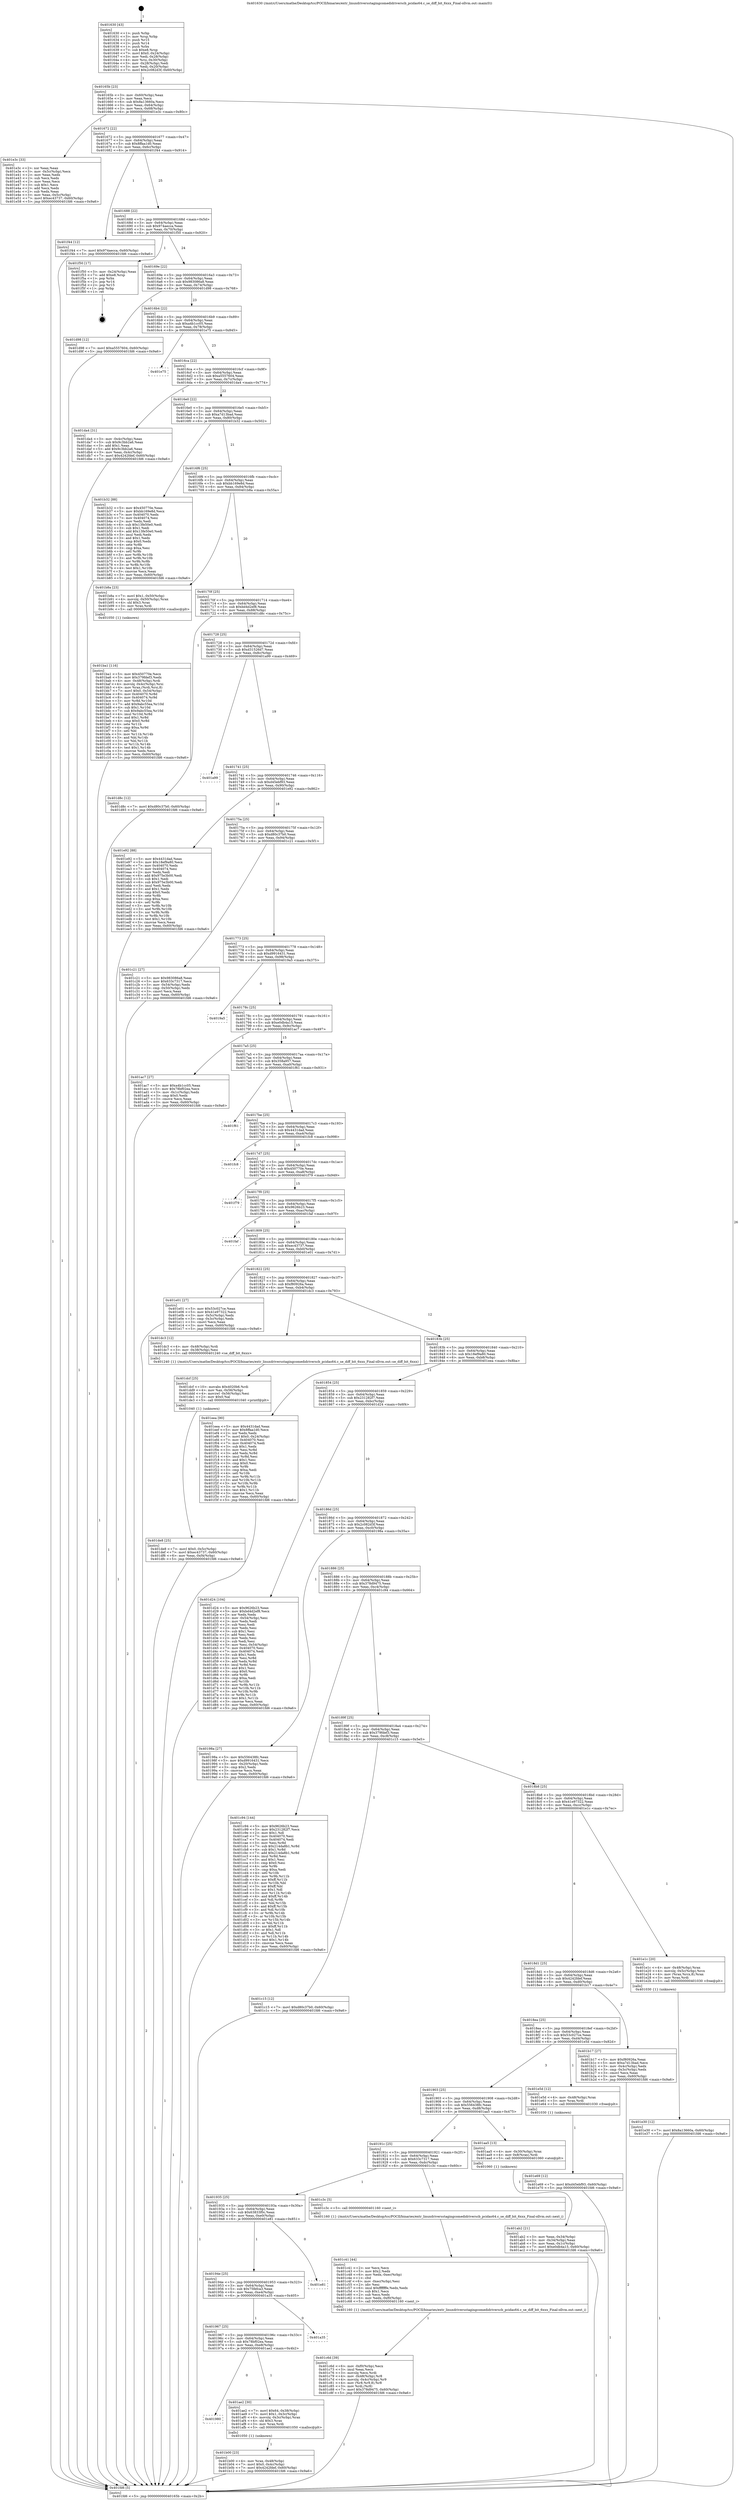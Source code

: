digraph "0x401630" {
  label = "0x401630 (/mnt/c/Users/mathe/Desktop/tcc/POCII/binaries/extr_linuxdriversstagingcomedidriverscb_pcidas64.c_se_diff_bit_6xxx_Final-ollvm.out::main(0))"
  labelloc = "t"
  node[shape=record]

  Entry [label="",width=0.3,height=0.3,shape=circle,fillcolor=black,style=filled]
  "0x40165b" [label="{
     0x40165b [23]\l
     | [instrs]\l
     &nbsp;&nbsp;0x40165b \<+3\>: mov -0x60(%rbp),%eax\l
     &nbsp;&nbsp;0x40165e \<+2\>: mov %eax,%ecx\l
     &nbsp;&nbsp;0x401660 \<+6\>: sub $0x8a13660a,%ecx\l
     &nbsp;&nbsp;0x401666 \<+3\>: mov %eax,-0x64(%rbp)\l
     &nbsp;&nbsp;0x401669 \<+3\>: mov %ecx,-0x68(%rbp)\l
     &nbsp;&nbsp;0x40166c \<+6\>: je 0000000000401e3c \<main+0x80c\>\l
  }"]
  "0x401e3c" [label="{
     0x401e3c [33]\l
     | [instrs]\l
     &nbsp;&nbsp;0x401e3c \<+2\>: xor %eax,%eax\l
     &nbsp;&nbsp;0x401e3e \<+3\>: mov -0x5c(%rbp),%ecx\l
     &nbsp;&nbsp;0x401e41 \<+2\>: mov %eax,%edx\l
     &nbsp;&nbsp;0x401e43 \<+2\>: sub %ecx,%edx\l
     &nbsp;&nbsp;0x401e45 \<+2\>: mov %eax,%ecx\l
     &nbsp;&nbsp;0x401e47 \<+3\>: sub $0x1,%ecx\l
     &nbsp;&nbsp;0x401e4a \<+2\>: add %ecx,%edx\l
     &nbsp;&nbsp;0x401e4c \<+2\>: sub %edx,%eax\l
     &nbsp;&nbsp;0x401e4e \<+3\>: mov %eax,-0x5c(%rbp)\l
     &nbsp;&nbsp;0x401e51 \<+7\>: movl $0xec43737,-0x60(%rbp)\l
     &nbsp;&nbsp;0x401e58 \<+5\>: jmp 0000000000401fd6 \<main+0x9a6\>\l
  }"]
  "0x401672" [label="{
     0x401672 [22]\l
     | [instrs]\l
     &nbsp;&nbsp;0x401672 \<+5\>: jmp 0000000000401677 \<main+0x47\>\l
     &nbsp;&nbsp;0x401677 \<+3\>: mov -0x64(%rbp),%eax\l
     &nbsp;&nbsp;0x40167a \<+5\>: sub $0x8ffaa1d0,%eax\l
     &nbsp;&nbsp;0x40167f \<+3\>: mov %eax,-0x6c(%rbp)\l
     &nbsp;&nbsp;0x401682 \<+6\>: je 0000000000401f44 \<main+0x914\>\l
  }"]
  Exit [label="",width=0.3,height=0.3,shape=circle,fillcolor=black,style=filled,peripheries=2]
  "0x401f44" [label="{
     0x401f44 [12]\l
     | [instrs]\l
     &nbsp;&nbsp;0x401f44 \<+7\>: movl $0x974aecca,-0x60(%rbp)\l
     &nbsp;&nbsp;0x401f4b \<+5\>: jmp 0000000000401fd6 \<main+0x9a6\>\l
  }"]
  "0x401688" [label="{
     0x401688 [22]\l
     | [instrs]\l
     &nbsp;&nbsp;0x401688 \<+5\>: jmp 000000000040168d \<main+0x5d\>\l
     &nbsp;&nbsp;0x40168d \<+3\>: mov -0x64(%rbp),%eax\l
     &nbsp;&nbsp;0x401690 \<+5\>: sub $0x974aecca,%eax\l
     &nbsp;&nbsp;0x401695 \<+3\>: mov %eax,-0x70(%rbp)\l
     &nbsp;&nbsp;0x401698 \<+6\>: je 0000000000401f50 \<main+0x920\>\l
  }"]
  "0x401e69" [label="{
     0x401e69 [12]\l
     | [instrs]\l
     &nbsp;&nbsp;0x401e69 \<+7\>: movl $0xd45ebf93,-0x60(%rbp)\l
     &nbsp;&nbsp;0x401e70 \<+5\>: jmp 0000000000401fd6 \<main+0x9a6\>\l
  }"]
  "0x401f50" [label="{
     0x401f50 [17]\l
     | [instrs]\l
     &nbsp;&nbsp;0x401f50 \<+3\>: mov -0x24(%rbp),%eax\l
     &nbsp;&nbsp;0x401f53 \<+7\>: add $0xe8,%rsp\l
     &nbsp;&nbsp;0x401f5a \<+1\>: pop %rbx\l
     &nbsp;&nbsp;0x401f5b \<+2\>: pop %r14\l
     &nbsp;&nbsp;0x401f5d \<+2\>: pop %r15\l
     &nbsp;&nbsp;0x401f5f \<+1\>: pop %rbp\l
     &nbsp;&nbsp;0x401f60 \<+1\>: ret\l
  }"]
  "0x40169e" [label="{
     0x40169e [22]\l
     | [instrs]\l
     &nbsp;&nbsp;0x40169e \<+5\>: jmp 00000000004016a3 \<main+0x73\>\l
     &nbsp;&nbsp;0x4016a3 \<+3\>: mov -0x64(%rbp),%eax\l
     &nbsp;&nbsp;0x4016a6 \<+5\>: sub $0x983086a8,%eax\l
     &nbsp;&nbsp;0x4016ab \<+3\>: mov %eax,-0x74(%rbp)\l
     &nbsp;&nbsp;0x4016ae \<+6\>: je 0000000000401d98 \<main+0x768\>\l
  }"]
  "0x401e30" [label="{
     0x401e30 [12]\l
     | [instrs]\l
     &nbsp;&nbsp;0x401e30 \<+7\>: movl $0x8a13660a,-0x60(%rbp)\l
     &nbsp;&nbsp;0x401e37 \<+5\>: jmp 0000000000401fd6 \<main+0x9a6\>\l
  }"]
  "0x401d98" [label="{
     0x401d98 [12]\l
     | [instrs]\l
     &nbsp;&nbsp;0x401d98 \<+7\>: movl $0xa5557604,-0x60(%rbp)\l
     &nbsp;&nbsp;0x401d9f \<+5\>: jmp 0000000000401fd6 \<main+0x9a6\>\l
  }"]
  "0x4016b4" [label="{
     0x4016b4 [22]\l
     | [instrs]\l
     &nbsp;&nbsp;0x4016b4 \<+5\>: jmp 00000000004016b9 \<main+0x89\>\l
     &nbsp;&nbsp;0x4016b9 \<+3\>: mov -0x64(%rbp),%eax\l
     &nbsp;&nbsp;0x4016bc \<+5\>: sub $0xa4b1cc05,%eax\l
     &nbsp;&nbsp;0x4016c1 \<+3\>: mov %eax,-0x78(%rbp)\l
     &nbsp;&nbsp;0x4016c4 \<+6\>: je 0000000000401e75 \<main+0x845\>\l
  }"]
  "0x401de8" [label="{
     0x401de8 [25]\l
     | [instrs]\l
     &nbsp;&nbsp;0x401de8 \<+7\>: movl $0x0,-0x5c(%rbp)\l
     &nbsp;&nbsp;0x401def \<+7\>: movl $0xec43737,-0x60(%rbp)\l
     &nbsp;&nbsp;0x401df6 \<+6\>: mov %eax,-0xf4(%rbp)\l
     &nbsp;&nbsp;0x401dfc \<+5\>: jmp 0000000000401fd6 \<main+0x9a6\>\l
  }"]
  "0x401e75" [label="{
     0x401e75\l
  }", style=dashed]
  "0x4016ca" [label="{
     0x4016ca [22]\l
     | [instrs]\l
     &nbsp;&nbsp;0x4016ca \<+5\>: jmp 00000000004016cf \<main+0x9f\>\l
     &nbsp;&nbsp;0x4016cf \<+3\>: mov -0x64(%rbp),%eax\l
     &nbsp;&nbsp;0x4016d2 \<+5\>: sub $0xa5557604,%eax\l
     &nbsp;&nbsp;0x4016d7 \<+3\>: mov %eax,-0x7c(%rbp)\l
     &nbsp;&nbsp;0x4016da \<+6\>: je 0000000000401da4 \<main+0x774\>\l
  }"]
  "0x401dcf" [label="{
     0x401dcf [25]\l
     | [instrs]\l
     &nbsp;&nbsp;0x401dcf \<+10\>: movabs $0x4020b6,%rdi\l
     &nbsp;&nbsp;0x401dd9 \<+4\>: mov %ax,-0x56(%rbp)\l
     &nbsp;&nbsp;0x401ddd \<+4\>: movzwl -0x56(%rbp),%esi\l
     &nbsp;&nbsp;0x401de1 \<+2\>: mov $0x0,%al\l
     &nbsp;&nbsp;0x401de3 \<+5\>: call 0000000000401040 \<printf@plt\>\l
     | [calls]\l
     &nbsp;&nbsp;0x401040 \{1\} (unknown)\l
  }"]
  "0x401da4" [label="{
     0x401da4 [31]\l
     | [instrs]\l
     &nbsp;&nbsp;0x401da4 \<+3\>: mov -0x4c(%rbp),%eax\l
     &nbsp;&nbsp;0x401da7 \<+5\>: sub $0x9c3bb2a6,%eax\l
     &nbsp;&nbsp;0x401dac \<+3\>: add $0x1,%eax\l
     &nbsp;&nbsp;0x401daf \<+5\>: add $0x9c3bb2a6,%eax\l
     &nbsp;&nbsp;0x401db4 \<+3\>: mov %eax,-0x4c(%rbp)\l
     &nbsp;&nbsp;0x401db7 \<+7\>: movl $0x4242fdef,-0x60(%rbp)\l
     &nbsp;&nbsp;0x401dbe \<+5\>: jmp 0000000000401fd6 \<main+0x9a6\>\l
  }"]
  "0x4016e0" [label="{
     0x4016e0 [22]\l
     | [instrs]\l
     &nbsp;&nbsp;0x4016e0 \<+5\>: jmp 00000000004016e5 \<main+0xb5\>\l
     &nbsp;&nbsp;0x4016e5 \<+3\>: mov -0x64(%rbp),%eax\l
     &nbsp;&nbsp;0x4016e8 \<+5\>: sub $0xa7d13bad,%eax\l
     &nbsp;&nbsp;0x4016ed \<+3\>: mov %eax,-0x80(%rbp)\l
     &nbsp;&nbsp;0x4016f0 \<+6\>: je 0000000000401b32 \<main+0x502\>\l
  }"]
  "0x401c6d" [label="{
     0x401c6d [39]\l
     | [instrs]\l
     &nbsp;&nbsp;0x401c6d \<+6\>: mov -0xf0(%rbp),%ecx\l
     &nbsp;&nbsp;0x401c73 \<+3\>: imul %eax,%ecx\l
     &nbsp;&nbsp;0x401c76 \<+3\>: movslq %ecx,%rdi\l
     &nbsp;&nbsp;0x401c79 \<+4\>: mov -0x48(%rbp),%r8\l
     &nbsp;&nbsp;0x401c7d \<+4\>: movslq -0x4c(%rbp),%r9\l
     &nbsp;&nbsp;0x401c81 \<+4\>: mov (%r8,%r9,8),%r8\l
     &nbsp;&nbsp;0x401c85 \<+3\>: mov %rdi,(%r8)\l
     &nbsp;&nbsp;0x401c88 \<+7\>: movl $0x378d9475,-0x60(%rbp)\l
     &nbsp;&nbsp;0x401c8f \<+5\>: jmp 0000000000401fd6 \<main+0x9a6\>\l
  }"]
  "0x401b32" [label="{
     0x401b32 [88]\l
     | [instrs]\l
     &nbsp;&nbsp;0x401b32 \<+5\>: mov $0x450770e,%eax\l
     &nbsp;&nbsp;0x401b37 \<+5\>: mov $0xbb169e8d,%ecx\l
     &nbsp;&nbsp;0x401b3c \<+7\>: mov 0x404070,%edx\l
     &nbsp;&nbsp;0x401b43 \<+7\>: mov 0x404074,%esi\l
     &nbsp;&nbsp;0x401b4a \<+2\>: mov %edx,%edi\l
     &nbsp;&nbsp;0x401b4c \<+6\>: sub $0x13fe50e0,%edi\l
     &nbsp;&nbsp;0x401b52 \<+3\>: sub $0x1,%edi\l
     &nbsp;&nbsp;0x401b55 \<+6\>: add $0x13fe50e0,%edi\l
     &nbsp;&nbsp;0x401b5b \<+3\>: imul %edi,%edx\l
     &nbsp;&nbsp;0x401b5e \<+3\>: and $0x1,%edx\l
     &nbsp;&nbsp;0x401b61 \<+3\>: cmp $0x0,%edx\l
     &nbsp;&nbsp;0x401b64 \<+4\>: sete %r8b\l
     &nbsp;&nbsp;0x401b68 \<+3\>: cmp $0xa,%esi\l
     &nbsp;&nbsp;0x401b6b \<+4\>: setl %r9b\l
     &nbsp;&nbsp;0x401b6f \<+3\>: mov %r8b,%r10b\l
     &nbsp;&nbsp;0x401b72 \<+3\>: and %r9b,%r10b\l
     &nbsp;&nbsp;0x401b75 \<+3\>: xor %r9b,%r8b\l
     &nbsp;&nbsp;0x401b78 \<+3\>: or %r8b,%r10b\l
     &nbsp;&nbsp;0x401b7b \<+4\>: test $0x1,%r10b\l
     &nbsp;&nbsp;0x401b7f \<+3\>: cmovne %ecx,%eax\l
     &nbsp;&nbsp;0x401b82 \<+3\>: mov %eax,-0x60(%rbp)\l
     &nbsp;&nbsp;0x401b85 \<+5\>: jmp 0000000000401fd6 \<main+0x9a6\>\l
  }"]
  "0x4016f6" [label="{
     0x4016f6 [25]\l
     | [instrs]\l
     &nbsp;&nbsp;0x4016f6 \<+5\>: jmp 00000000004016fb \<main+0xcb\>\l
     &nbsp;&nbsp;0x4016fb \<+3\>: mov -0x64(%rbp),%eax\l
     &nbsp;&nbsp;0x4016fe \<+5\>: sub $0xbb169e8d,%eax\l
     &nbsp;&nbsp;0x401703 \<+6\>: mov %eax,-0x84(%rbp)\l
     &nbsp;&nbsp;0x401709 \<+6\>: je 0000000000401b8a \<main+0x55a\>\l
  }"]
  "0x401c41" [label="{
     0x401c41 [44]\l
     | [instrs]\l
     &nbsp;&nbsp;0x401c41 \<+2\>: xor %ecx,%ecx\l
     &nbsp;&nbsp;0x401c43 \<+5\>: mov $0x2,%edx\l
     &nbsp;&nbsp;0x401c48 \<+6\>: mov %edx,-0xec(%rbp)\l
     &nbsp;&nbsp;0x401c4e \<+1\>: cltd\l
     &nbsp;&nbsp;0x401c4f \<+6\>: mov -0xec(%rbp),%esi\l
     &nbsp;&nbsp;0x401c55 \<+2\>: idiv %esi\l
     &nbsp;&nbsp;0x401c57 \<+6\>: imul $0xfffffffe,%edx,%edx\l
     &nbsp;&nbsp;0x401c5d \<+3\>: sub $0x1,%ecx\l
     &nbsp;&nbsp;0x401c60 \<+2\>: sub %ecx,%edx\l
     &nbsp;&nbsp;0x401c62 \<+6\>: mov %edx,-0xf0(%rbp)\l
     &nbsp;&nbsp;0x401c68 \<+5\>: call 0000000000401160 \<next_i\>\l
     | [calls]\l
     &nbsp;&nbsp;0x401160 \{1\} (/mnt/c/Users/mathe/Desktop/tcc/POCII/binaries/extr_linuxdriversstagingcomedidriverscb_pcidas64.c_se_diff_bit_6xxx_Final-ollvm.out::next_i)\l
  }"]
  "0x401b8a" [label="{
     0x401b8a [23]\l
     | [instrs]\l
     &nbsp;&nbsp;0x401b8a \<+7\>: movl $0x1,-0x50(%rbp)\l
     &nbsp;&nbsp;0x401b91 \<+4\>: movslq -0x50(%rbp),%rax\l
     &nbsp;&nbsp;0x401b95 \<+4\>: shl $0x3,%rax\l
     &nbsp;&nbsp;0x401b99 \<+3\>: mov %rax,%rdi\l
     &nbsp;&nbsp;0x401b9c \<+5\>: call 0000000000401050 \<malloc@plt\>\l
     | [calls]\l
     &nbsp;&nbsp;0x401050 \{1\} (unknown)\l
  }"]
  "0x40170f" [label="{
     0x40170f [25]\l
     | [instrs]\l
     &nbsp;&nbsp;0x40170f \<+5\>: jmp 0000000000401714 \<main+0xe4\>\l
     &nbsp;&nbsp;0x401714 \<+3\>: mov -0x64(%rbp),%eax\l
     &nbsp;&nbsp;0x401717 \<+5\>: sub $0xbd4d2ef8,%eax\l
     &nbsp;&nbsp;0x40171c \<+6\>: mov %eax,-0x88(%rbp)\l
     &nbsp;&nbsp;0x401722 \<+6\>: je 0000000000401d8c \<main+0x75c\>\l
  }"]
  "0x401ba1" [label="{
     0x401ba1 [116]\l
     | [instrs]\l
     &nbsp;&nbsp;0x401ba1 \<+5\>: mov $0x450770e,%ecx\l
     &nbsp;&nbsp;0x401ba6 \<+5\>: mov $0x379fdef3,%edx\l
     &nbsp;&nbsp;0x401bab \<+4\>: mov -0x48(%rbp),%rdi\l
     &nbsp;&nbsp;0x401baf \<+4\>: movslq -0x4c(%rbp),%rsi\l
     &nbsp;&nbsp;0x401bb3 \<+4\>: mov %rax,(%rdi,%rsi,8)\l
     &nbsp;&nbsp;0x401bb7 \<+7\>: movl $0x0,-0x54(%rbp)\l
     &nbsp;&nbsp;0x401bbe \<+8\>: mov 0x404070,%r8d\l
     &nbsp;&nbsp;0x401bc6 \<+8\>: mov 0x404074,%r9d\l
     &nbsp;&nbsp;0x401bce \<+3\>: mov %r8d,%r10d\l
     &nbsp;&nbsp;0x401bd1 \<+7\>: add $0x9abc55ea,%r10d\l
     &nbsp;&nbsp;0x401bd8 \<+4\>: sub $0x1,%r10d\l
     &nbsp;&nbsp;0x401bdc \<+7\>: sub $0x9abc55ea,%r10d\l
     &nbsp;&nbsp;0x401be3 \<+4\>: imul %r10d,%r8d\l
     &nbsp;&nbsp;0x401be7 \<+4\>: and $0x1,%r8d\l
     &nbsp;&nbsp;0x401beb \<+4\>: cmp $0x0,%r8d\l
     &nbsp;&nbsp;0x401bef \<+4\>: sete %r11b\l
     &nbsp;&nbsp;0x401bf3 \<+4\>: cmp $0xa,%r9d\l
     &nbsp;&nbsp;0x401bf7 \<+3\>: setl %bl\l
     &nbsp;&nbsp;0x401bfa \<+3\>: mov %r11b,%r14b\l
     &nbsp;&nbsp;0x401bfd \<+3\>: and %bl,%r14b\l
     &nbsp;&nbsp;0x401c00 \<+3\>: xor %bl,%r11b\l
     &nbsp;&nbsp;0x401c03 \<+3\>: or %r11b,%r14b\l
     &nbsp;&nbsp;0x401c06 \<+4\>: test $0x1,%r14b\l
     &nbsp;&nbsp;0x401c0a \<+3\>: cmovne %edx,%ecx\l
     &nbsp;&nbsp;0x401c0d \<+3\>: mov %ecx,-0x60(%rbp)\l
     &nbsp;&nbsp;0x401c10 \<+5\>: jmp 0000000000401fd6 \<main+0x9a6\>\l
  }"]
  "0x401d8c" [label="{
     0x401d8c [12]\l
     | [instrs]\l
     &nbsp;&nbsp;0x401d8c \<+7\>: movl $0xd80c37b0,-0x60(%rbp)\l
     &nbsp;&nbsp;0x401d93 \<+5\>: jmp 0000000000401fd6 \<main+0x9a6\>\l
  }"]
  "0x401728" [label="{
     0x401728 [25]\l
     | [instrs]\l
     &nbsp;&nbsp;0x401728 \<+5\>: jmp 000000000040172d \<main+0xfd\>\l
     &nbsp;&nbsp;0x40172d \<+3\>: mov -0x64(%rbp),%eax\l
     &nbsp;&nbsp;0x401730 \<+5\>: sub $0xd31526d7,%eax\l
     &nbsp;&nbsp;0x401735 \<+6\>: mov %eax,-0x8c(%rbp)\l
     &nbsp;&nbsp;0x40173b \<+6\>: je 0000000000401a99 \<main+0x469\>\l
  }"]
  "0x401b00" [label="{
     0x401b00 [23]\l
     | [instrs]\l
     &nbsp;&nbsp;0x401b00 \<+4\>: mov %rax,-0x48(%rbp)\l
     &nbsp;&nbsp;0x401b04 \<+7\>: movl $0x0,-0x4c(%rbp)\l
     &nbsp;&nbsp;0x401b0b \<+7\>: movl $0x4242fdef,-0x60(%rbp)\l
     &nbsp;&nbsp;0x401b12 \<+5\>: jmp 0000000000401fd6 \<main+0x9a6\>\l
  }"]
  "0x401a99" [label="{
     0x401a99\l
  }", style=dashed]
  "0x401741" [label="{
     0x401741 [25]\l
     | [instrs]\l
     &nbsp;&nbsp;0x401741 \<+5\>: jmp 0000000000401746 \<main+0x116\>\l
     &nbsp;&nbsp;0x401746 \<+3\>: mov -0x64(%rbp),%eax\l
     &nbsp;&nbsp;0x401749 \<+5\>: sub $0xd45ebf93,%eax\l
     &nbsp;&nbsp;0x40174e \<+6\>: mov %eax,-0x90(%rbp)\l
     &nbsp;&nbsp;0x401754 \<+6\>: je 0000000000401e92 \<main+0x862\>\l
  }"]
  "0x401980" [label="{
     0x401980\l
  }", style=dashed]
  "0x401e92" [label="{
     0x401e92 [88]\l
     | [instrs]\l
     &nbsp;&nbsp;0x401e92 \<+5\>: mov $0x4431dad,%eax\l
     &nbsp;&nbsp;0x401e97 \<+5\>: mov $0x18ef9a80,%ecx\l
     &nbsp;&nbsp;0x401e9c \<+7\>: mov 0x404070,%edx\l
     &nbsp;&nbsp;0x401ea3 \<+7\>: mov 0x404074,%esi\l
     &nbsp;&nbsp;0x401eaa \<+2\>: mov %edx,%edi\l
     &nbsp;&nbsp;0x401eac \<+6\>: add $0x975e3b00,%edi\l
     &nbsp;&nbsp;0x401eb2 \<+3\>: sub $0x1,%edi\l
     &nbsp;&nbsp;0x401eb5 \<+6\>: sub $0x975e3b00,%edi\l
     &nbsp;&nbsp;0x401ebb \<+3\>: imul %edi,%edx\l
     &nbsp;&nbsp;0x401ebe \<+3\>: and $0x1,%edx\l
     &nbsp;&nbsp;0x401ec1 \<+3\>: cmp $0x0,%edx\l
     &nbsp;&nbsp;0x401ec4 \<+4\>: sete %r8b\l
     &nbsp;&nbsp;0x401ec8 \<+3\>: cmp $0xa,%esi\l
     &nbsp;&nbsp;0x401ecb \<+4\>: setl %r9b\l
     &nbsp;&nbsp;0x401ecf \<+3\>: mov %r8b,%r10b\l
     &nbsp;&nbsp;0x401ed2 \<+3\>: and %r9b,%r10b\l
     &nbsp;&nbsp;0x401ed5 \<+3\>: xor %r9b,%r8b\l
     &nbsp;&nbsp;0x401ed8 \<+3\>: or %r8b,%r10b\l
     &nbsp;&nbsp;0x401edb \<+4\>: test $0x1,%r10b\l
     &nbsp;&nbsp;0x401edf \<+3\>: cmovne %ecx,%eax\l
     &nbsp;&nbsp;0x401ee2 \<+3\>: mov %eax,-0x60(%rbp)\l
     &nbsp;&nbsp;0x401ee5 \<+5\>: jmp 0000000000401fd6 \<main+0x9a6\>\l
  }"]
  "0x40175a" [label="{
     0x40175a [25]\l
     | [instrs]\l
     &nbsp;&nbsp;0x40175a \<+5\>: jmp 000000000040175f \<main+0x12f\>\l
     &nbsp;&nbsp;0x40175f \<+3\>: mov -0x64(%rbp),%eax\l
     &nbsp;&nbsp;0x401762 \<+5\>: sub $0xd80c37b0,%eax\l
     &nbsp;&nbsp;0x401767 \<+6\>: mov %eax,-0x94(%rbp)\l
     &nbsp;&nbsp;0x40176d \<+6\>: je 0000000000401c21 \<main+0x5f1\>\l
  }"]
  "0x401ae2" [label="{
     0x401ae2 [30]\l
     | [instrs]\l
     &nbsp;&nbsp;0x401ae2 \<+7\>: movl $0x64,-0x38(%rbp)\l
     &nbsp;&nbsp;0x401ae9 \<+7\>: movl $0x1,-0x3c(%rbp)\l
     &nbsp;&nbsp;0x401af0 \<+4\>: movslq -0x3c(%rbp),%rax\l
     &nbsp;&nbsp;0x401af4 \<+4\>: shl $0x3,%rax\l
     &nbsp;&nbsp;0x401af8 \<+3\>: mov %rax,%rdi\l
     &nbsp;&nbsp;0x401afb \<+5\>: call 0000000000401050 \<malloc@plt\>\l
     | [calls]\l
     &nbsp;&nbsp;0x401050 \{1\} (unknown)\l
  }"]
  "0x401c21" [label="{
     0x401c21 [27]\l
     | [instrs]\l
     &nbsp;&nbsp;0x401c21 \<+5\>: mov $0x983086a8,%eax\l
     &nbsp;&nbsp;0x401c26 \<+5\>: mov $0x633c7317,%ecx\l
     &nbsp;&nbsp;0x401c2b \<+3\>: mov -0x54(%rbp),%edx\l
     &nbsp;&nbsp;0x401c2e \<+3\>: cmp -0x50(%rbp),%edx\l
     &nbsp;&nbsp;0x401c31 \<+3\>: cmovl %ecx,%eax\l
     &nbsp;&nbsp;0x401c34 \<+3\>: mov %eax,-0x60(%rbp)\l
     &nbsp;&nbsp;0x401c37 \<+5\>: jmp 0000000000401fd6 \<main+0x9a6\>\l
  }"]
  "0x401773" [label="{
     0x401773 [25]\l
     | [instrs]\l
     &nbsp;&nbsp;0x401773 \<+5\>: jmp 0000000000401778 \<main+0x148\>\l
     &nbsp;&nbsp;0x401778 \<+3\>: mov -0x64(%rbp),%eax\l
     &nbsp;&nbsp;0x40177b \<+5\>: sub $0xd9916431,%eax\l
     &nbsp;&nbsp;0x401780 \<+6\>: mov %eax,-0x98(%rbp)\l
     &nbsp;&nbsp;0x401786 \<+6\>: je 00000000004019a5 \<main+0x375\>\l
  }"]
  "0x401967" [label="{
     0x401967 [25]\l
     | [instrs]\l
     &nbsp;&nbsp;0x401967 \<+5\>: jmp 000000000040196c \<main+0x33c\>\l
     &nbsp;&nbsp;0x40196c \<+3\>: mov -0x64(%rbp),%eax\l
     &nbsp;&nbsp;0x40196f \<+5\>: sub $0x78bf02ea,%eax\l
     &nbsp;&nbsp;0x401974 \<+6\>: mov %eax,-0xe8(%rbp)\l
     &nbsp;&nbsp;0x40197a \<+6\>: je 0000000000401ae2 \<main+0x4b2\>\l
  }"]
  "0x4019a5" [label="{
     0x4019a5\l
  }", style=dashed]
  "0x40178c" [label="{
     0x40178c [25]\l
     | [instrs]\l
     &nbsp;&nbsp;0x40178c \<+5\>: jmp 0000000000401791 \<main+0x161\>\l
     &nbsp;&nbsp;0x401791 \<+3\>: mov -0x64(%rbp),%eax\l
     &nbsp;&nbsp;0x401794 \<+5\>: sub $0xe0db4a15,%eax\l
     &nbsp;&nbsp;0x401799 \<+6\>: mov %eax,-0x9c(%rbp)\l
     &nbsp;&nbsp;0x40179f \<+6\>: je 0000000000401ac7 \<main+0x497\>\l
  }"]
  "0x401a35" [label="{
     0x401a35\l
  }", style=dashed]
  "0x401ac7" [label="{
     0x401ac7 [27]\l
     | [instrs]\l
     &nbsp;&nbsp;0x401ac7 \<+5\>: mov $0xa4b1cc05,%eax\l
     &nbsp;&nbsp;0x401acc \<+5\>: mov $0x78bf02ea,%ecx\l
     &nbsp;&nbsp;0x401ad1 \<+3\>: mov -0x1c(%rbp),%edx\l
     &nbsp;&nbsp;0x401ad4 \<+3\>: cmp $0x0,%edx\l
     &nbsp;&nbsp;0x401ad7 \<+3\>: cmove %ecx,%eax\l
     &nbsp;&nbsp;0x401ada \<+3\>: mov %eax,-0x60(%rbp)\l
     &nbsp;&nbsp;0x401add \<+5\>: jmp 0000000000401fd6 \<main+0x9a6\>\l
  }"]
  "0x4017a5" [label="{
     0x4017a5 [25]\l
     | [instrs]\l
     &nbsp;&nbsp;0x4017a5 \<+5\>: jmp 00000000004017aa \<main+0x17a\>\l
     &nbsp;&nbsp;0x4017aa \<+3\>: mov -0x64(%rbp),%eax\l
     &nbsp;&nbsp;0x4017ad \<+5\>: sub $0x358a957,%eax\l
     &nbsp;&nbsp;0x4017b2 \<+6\>: mov %eax,-0xa0(%rbp)\l
     &nbsp;&nbsp;0x4017b8 \<+6\>: je 0000000000401f61 \<main+0x931\>\l
  }"]
  "0x40194e" [label="{
     0x40194e [25]\l
     | [instrs]\l
     &nbsp;&nbsp;0x40194e \<+5\>: jmp 0000000000401953 \<main+0x323\>\l
     &nbsp;&nbsp;0x401953 \<+3\>: mov -0x64(%rbp),%eax\l
     &nbsp;&nbsp;0x401956 \<+5\>: sub $0x75fefca3,%eax\l
     &nbsp;&nbsp;0x40195b \<+6\>: mov %eax,-0xe4(%rbp)\l
     &nbsp;&nbsp;0x401961 \<+6\>: je 0000000000401a35 \<main+0x405\>\l
  }"]
  "0x401f61" [label="{
     0x401f61\l
  }", style=dashed]
  "0x4017be" [label="{
     0x4017be [25]\l
     | [instrs]\l
     &nbsp;&nbsp;0x4017be \<+5\>: jmp 00000000004017c3 \<main+0x193\>\l
     &nbsp;&nbsp;0x4017c3 \<+3\>: mov -0x64(%rbp),%eax\l
     &nbsp;&nbsp;0x4017c6 \<+5\>: sub $0x4431dad,%eax\l
     &nbsp;&nbsp;0x4017cb \<+6\>: mov %eax,-0xa4(%rbp)\l
     &nbsp;&nbsp;0x4017d1 \<+6\>: je 0000000000401fc8 \<main+0x998\>\l
  }"]
  "0x401e81" [label="{
     0x401e81\l
  }", style=dashed]
  "0x401fc8" [label="{
     0x401fc8\l
  }", style=dashed]
  "0x4017d7" [label="{
     0x4017d7 [25]\l
     | [instrs]\l
     &nbsp;&nbsp;0x4017d7 \<+5\>: jmp 00000000004017dc \<main+0x1ac\>\l
     &nbsp;&nbsp;0x4017dc \<+3\>: mov -0x64(%rbp),%eax\l
     &nbsp;&nbsp;0x4017df \<+5\>: sub $0x450770e,%eax\l
     &nbsp;&nbsp;0x4017e4 \<+6\>: mov %eax,-0xa8(%rbp)\l
     &nbsp;&nbsp;0x4017ea \<+6\>: je 0000000000401f79 \<main+0x949\>\l
  }"]
  "0x401935" [label="{
     0x401935 [25]\l
     | [instrs]\l
     &nbsp;&nbsp;0x401935 \<+5\>: jmp 000000000040193a \<main+0x30a\>\l
     &nbsp;&nbsp;0x40193a \<+3\>: mov -0x64(%rbp),%eax\l
     &nbsp;&nbsp;0x40193d \<+5\>: sub $0x63833f0c,%eax\l
     &nbsp;&nbsp;0x401942 \<+6\>: mov %eax,-0xe0(%rbp)\l
     &nbsp;&nbsp;0x401948 \<+6\>: je 0000000000401e81 \<main+0x851\>\l
  }"]
  "0x401f79" [label="{
     0x401f79\l
  }", style=dashed]
  "0x4017f0" [label="{
     0x4017f0 [25]\l
     | [instrs]\l
     &nbsp;&nbsp;0x4017f0 \<+5\>: jmp 00000000004017f5 \<main+0x1c5\>\l
     &nbsp;&nbsp;0x4017f5 \<+3\>: mov -0x64(%rbp),%eax\l
     &nbsp;&nbsp;0x4017f8 \<+5\>: sub $0x9626b23,%eax\l
     &nbsp;&nbsp;0x4017fd \<+6\>: mov %eax,-0xac(%rbp)\l
     &nbsp;&nbsp;0x401803 \<+6\>: je 0000000000401faf \<main+0x97f\>\l
  }"]
  "0x401c3c" [label="{
     0x401c3c [5]\l
     | [instrs]\l
     &nbsp;&nbsp;0x401c3c \<+5\>: call 0000000000401160 \<next_i\>\l
     | [calls]\l
     &nbsp;&nbsp;0x401160 \{1\} (/mnt/c/Users/mathe/Desktop/tcc/POCII/binaries/extr_linuxdriversstagingcomedidriverscb_pcidas64.c_se_diff_bit_6xxx_Final-ollvm.out::next_i)\l
  }"]
  "0x401faf" [label="{
     0x401faf\l
  }", style=dashed]
  "0x401809" [label="{
     0x401809 [25]\l
     | [instrs]\l
     &nbsp;&nbsp;0x401809 \<+5\>: jmp 000000000040180e \<main+0x1de\>\l
     &nbsp;&nbsp;0x40180e \<+3\>: mov -0x64(%rbp),%eax\l
     &nbsp;&nbsp;0x401811 \<+5\>: sub $0xec43737,%eax\l
     &nbsp;&nbsp;0x401816 \<+6\>: mov %eax,-0xb0(%rbp)\l
     &nbsp;&nbsp;0x40181c \<+6\>: je 0000000000401e01 \<main+0x7d1\>\l
  }"]
  "0x401ab2" [label="{
     0x401ab2 [21]\l
     | [instrs]\l
     &nbsp;&nbsp;0x401ab2 \<+3\>: mov %eax,-0x34(%rbp)\l
     &nbsp;&nbsp;0x401ab5 \<+3\>: mov -0x34(%rbp),%eax\l
     &nbsp;&nbsp;0x401ab8 \<+3\>: mov %eax,-0x1c(%rbp)\l
     &nbsp;&nbsp;0x401abb \<+7\>: movl $0xe0db4a15,-0x60(%rbp)\l
     &nbsp;&nbsp;0x401ac2 \<+5\>: jmp 0000000000401fd6 \<main+0x9a6\>\l
  }"]
  "0x401e01" [label="{
     0x401e01 [27]\l
     | [instrs]\l
     &nbsp;&nbsp;0x401e01 \<+5\>: mov $0x53c027ce,%eax\l
     &nbsp;&nbsp;0x401e06 \<+5\>: mov $0x41e97322,%ecx\l
     &nbsp;&nbsp;0x401e0b \<+3\>: mov -0x5c(%rbp),%edx\l
     &nbsp;&nbsp;0x401e0e \<+3\>: cmp -0x3c(%rbp),%edx\l
     &nbsp;&nbsp;0x401e11 \<+3\>: cmovl %ecx,%eax\l
     &nbsp;&nbsp;0x401e14 \<+3\>: mov %eax,-0x60(%rbp)\l
     &nbsp;&nbsp;0x401e17 \<+5\>: jmp 0000000000401fd6 \<main+0x9a6\>\l
  }"]
  "0x401822" [label="{
     0x401822 [25]\l
     | [instrs]\l
     &nbsp;&nbsp;0x401822 \<+5\>: jmp 0000000000401827 \<main+0x1f7\>\l
     &nbsp;&nbsp;0x401827 \<+3\>: mov -0x64(%rbp),%eax\l
     &nbsp;&nbsp;0x40182a \<+5\>: sub $0xf80926a,%eax\l
     &nbsp;&nbsp;0x40182f \<+6\>: mov %eax,-0xb4(%rbp)\l
     &nbsp;&nbsp;0x401835 \<+6\>: je 0000000000401dc3 \<main+0x793\>\l
  }"]
  "0x40191c" [label="{
     0x40191c [25]\l
     | [instrs]\l
     &nbsp;&nbsp;0x40191c \<+5\>: jmp 0000000000401921 \<main+0x2f1\>\l
     &nbsp;&nbsp;0x401921 \<+3\>: mov -0x64(%rbp),%eax\l
     &nbsp;&nbsp;0x401924 \<+5\>: sub $0x633c7317,%eax\l
     &nbsp;&nbsp;0x401929 \<+6\>: mov %eax,-0xdc(%rbp)\l
     &nbsp;&nbsp;0x40192f \<+6\>: je 0000000000401c3c \<main+0x60c\>\l
  }"]
  "0x401dc3" [label="{
     0x401dc3 [12]\l
     | [instrs]\l
     &nbsp;&nbsp;0x401dc3 \<+4\>: mov -0x48(%rbp),%rdi\l
     &nbsp;&nbsp;0x401dc7 \<+3\>: mov -0x38(%rbp),%esi\l
     &nbsp;&nbsp;0x401dca \<+5\>: call 0000000000401240 \<se_diff_bit_6xxx\>\l
     | [calls]\l
     &nbsp;&nbsp;0x401240 \{1\} (/mnt/c/Users/mathe/Desktop/tcc/POCII/binaries/extr_linuxdriversstagingcomedidriverscb_pcidas64.c_se_diff_bit_6xxx_Final-ollvm.out::se_diff_bit_6xxx)\l
  }"]
  "0x40183b" [label="{
     0x40183b [25]\l
     | [instrs]\l
     &nbsp;&nbsp;0x40183b \<+5\>: jmp 0000000000401840 \<main+0x210\>\l
     &nbsp;&nbsp;0x401840 \<+3\>: mov -0x64(%rbp),%eax\l
     &nbsp;&nbsp;0x401843 \<+5\>: sub $0x18ef9a80,%eax\l
     &nbsp;&nbsp;0x401848 \<+6\>: mov %eax,-0xb8(%rbp)\l
     &nbsp;&nbsp;0x40184e \<+6\>: je 0000000000401eea \<main+0x8ba\>\l
  }"]
  "0x401aa5" [label="{
     0x401aa5 [13]\l
     | [instrs]\l
     &nbsp;&nbsp;0x401aa5 \<+4\>: mov -0x30(%rbp),%rax\l
     &nbsp;&nbsp;0x401aa9 \<+4\>: mov 0x8(%rax),%rdi\l
     &nbsp;&nbsp;0x401aad \<+5\>: call 0000000000401060 \<atoi@plt\>\l
     | [calls]\l
     &nbsp;&nbsp;0x401060 \{1\} (unknown)\l
  }"]
  "0x401eea" [label="{
     0x401eea [90]\l
     | [instrs]\l
     &nbsp;&nbsp;0x401eea \<+5\>: mov $0x4431dad,%eax\l
     &nbsp;&nbsp;0x401eef \<+5\>: mov $0x8ffaa1d0,%ecx\l
     &nbsp;&nbsp;0x401ef4 \<+2\>: xor %edx,%edx\l
     &nbsp;&nbsp;0x401ef6 \<+7\>: movl $0x0,-0x24(%rbp)\l
     &nbsp;&nbsp;0x401efd \<+7\>: mov 0x404070,%esi\l
     &nbsp;&nbsp;0x401f04 \<+7\>: mov 0x404074,%edi\l
     &nbsp;&nbsp;0x401f0b \<+3\>: sub $0x1,%edx\l
     &nbsp;&nbsp;0x401f0e \<+3\>: mov %esi,%r8d\l
     &nbsp;&nbsp;0x401f11 \<+3\>: add %edx,%r8d\l
     &nbsp;&nbsp;0x401f14 \<+4\>: imul %r8d,%esi\l
     &nbsp;&nbsp;0x401f18 \<+3\>: and $0x1,%esi\l
     &nbsp;&nbsp;0x401f1b \<+3\>: cmp $0x0,%esi\l
     &nbsp;&nbsp;0x401f1e \<+4\>: sete %r9b\l
     &nbsp;&nbsp;0x401f22 \<+3\>: cmp $0xa,%edi\l
     &nbsp;&nbsp;0x401f25 \<+4\>: setl %r10b\l
     &nbsp;&nbsp;0x401f29 \<+3\>: mov %r9b,%r11b\l
     &nbsp;&nbsp;0x401f2c \<+3\>: and %r10b,%r11b\l
     &nbsp;&nbsp;0x401f2f \<+3\>: xor %r10b,%r9b\l
     &nbsp;&nbsp;0x401f32 \<+3\>: or %r9b,%r11b\l
     &nbsp;&nbsp;0x401f35 \<+4\>: test $0x1,%r11b\l
     &nbsp;&nbsp;0x401f39 \<+3\>: cmovne %ecx,%eax\l
     &nbsp;&nbsp;0x401f3c \<+3\>: mov %eax,-0x60(%rbp)\l
     &nbsp;&nbsp;0x401f3f \<+5\>: jmp 0000000000401fd6 \<main+0x9a6\>\l
  }"]
  "0x401854" [label="{
     0x401854 [25]\l
     | [instrs]\l
     &nbsp;&nbsp;0x401854 \<+5\>: jmp 0000000000401859 \<main+0x229\>\l
     &nbsp;&nbsp;0x401859 \<+3\>: mov -0x64(%rbp),%eax\l
     &nbsp;&nbsp;0x40185c \<+5\>: sub $0x231282f7,%eax\l
     &nbsp;&nbsp;0x401861 \<+6\>: mov %eax,-0xbc(%rbp)\l
     &nbsp;&nbsp;0x401867 \<+6\>: je 0000000000401d24 \<main+0x6f4\>\l
  }"]
  "0x401903" [label="{
     0x401903 [25]\l
     | [instrs]\l
     &nbsp;&nbsp;0x401903 \<+5\>: jmp 0000000000401908 \<main+0x2d8\>\l
     &nbsp;&nbsp;0x401908 \<+3\>: mov -0x64(%rbp),%eax\l
     &nbsp;&nbsp;0x40190b \<+5\>: sub $0x556438fc,%eax\l
     &nbsp;&nbsp;0x401910 \<+6\>: mov %eax,-0xd8(%rbp)\l
     &nbsp;&nbsp;0x401916 \<+6\>: je 0000000000401aa5 \<main+0x475\>\l
  }"]
  "0x401d24" [label="{
     0x401d24 [104]\l
     | [instrs]\l
     &nbsp;&nbsp;0x401d24 \<+5\>: mov $0x9626b23,%eax\l
     &nbsp;&nbsp;0x401d29 \<+5\>: mov $0xbd4d2ef8,%ecx\l
     &nbsp;&nbsp;0x401d2e \<+2\>: xor %edx,%edx\l
     &nbsp;&nbsp;0x401d30 \<+3\>: mov -0x54(%rbp),%esi\l
     &nbsp;&nbsp;0x401d33 \<+2\>: mov %edx,%edi\l
     &nbsp;&nbsp;0x401d35 \<+2\>: sub %esi,%edi\l
     &nbsp;&nbsp;0x401d37 \<+2\>: mov %edx,%esi\l
     &nbsp;&nbsp;0x401d39 \<+3\>: sub $0x1,%esi\l
     &nbsp;&nbsp;0x401d3c \<+2\>: add %esi,%edi\l
     &nbsp;&nbsp;0x401d3e \<+2\>: mov %edx,%esi\l
     &nbsp;&nbsp;0x401d40 \<+2\>: sub %edi,%esi\l
     &nbsp;&nbsp;0x401d42 \<+3\>: mov %esi,-0x54(%rbp)\l
     &nbsp;&nbsp;0x401d45 \<+7\>: mov 0x404070,%esi\l
     &nbsp;&nbsp;0x401d4c \<+7\>: mov 0x404074,%edi\l
     &nbsp;&nbsp;0x401d53 \<+3\>: sub $0x1,%edx\l
     &nbsp;&nbsp;0x401d56 \<+3\>: mov %esi,%r8d\l
     &nbsp;&nbsp;0x401d59 \<+3\>: add %edx,%r8d\l
     &nbsp;&nbsp;0x401d5c \<+4\>: imul %r8d,%esi\l
     &nbsp;&nbsp;0x401d60 \<+3\>: and $0x1,%esi\l
     &nbsp;&nbsp;0x401d63 \<+3\>: cmp $0x0,%esi\l
     &nbsp;&nbsp;0x401d66 \<+4\>: sete %r9b\l
     &nbsp;&nbsp;0x401d6a \<+3\>: cmp $0xa,%edi\l
     &nbsp;&nbsp;0x401d6d \<+4\>: setl %r10b\l
     &nbsp;&nbsp;0x401d71 \<+3\>: mov %r9b,%r11b\l
     &nbsp;&nbsp;0x401d74 \<+3\>: and %r10b,%r11b\l
     &nbsp;&nbsp;0x401d77 \<+3\>: xor %r10b,%r9b\l
     &nbsp;&nbsp;0x401d7a \<+3\>: or %r9b,%r11b\l
     &nbsp;&nbsp;0x401d7d \<+4\>: test $0x1,%r11b\l
     &nbsp;&nbsp;0x401d81 \<+3\>: cmovne %ecx,%eax\l
     &nbsp;&nbsp;0x401d84 \<+3\>: mov %eax,-0x60(%rbp)\l
     &nbsp;&nbsp;0x401d87 \<+5\>: jmp 0000000000401fd6 \<main+0x9a6\>\l
  }"]
  "0x40186d" [label="{
     0x40186d [25]\l
     | [instrs]\l
     &nbsp;&nbsp;0x40186d \<+5\>: jmp 0000000000401872 \<main+0x242\>\l
     &nbsp;&nbsp;0x401872 \<+3\>: mov -0x64(%rbp),%eax\l
     &nbsp;&nbsp;0x401875 \<+5\>: sub $0x2c082d3f,%eax\l
     &nbsp;&nbsp;0x40187a \<+6\>: mov %eax,-0xc0(%rbp)\l
     &nbsp;&nbsp;0x401880 \<+6\>: je 000000000040198a \<main+0x35a\>\l
  }"]
  "0x401e5d" [label="{
     0x401e5d [12]\l
     | [instrs]\l
     &nbsp;&nbsp;0x401e5d \<+4\>: mov -0x48(%rbp),%rax\l
     &nbsp;&nbsp;0x401e61 \<+3\>: mov %rax,%rdi\l
     &nbsp;&nbsp;0x401e64 \<+5\>: call 0000000000401030 \<free@plt\>\l
     | [calls]\l
     &nbsp;&nbsp;0x401030 \{1\} (unknown)\l
  }"]
  "0x40198a" [label="{
     0x40198a [27]\l
     | [instrs]\l
     &nbsp;&nbsp;0x40198a \<+5\>: mov $0x556438fc,%eax\l
     &nbsp;&nbsp;0x40198f \<+5\>: mov $0xd9916431,%ecx\l
     &nbsp;&nbsp;0x401994 \<+3\>: mov -0x20(%rbp),%edx\l
     &nbsp;&nbsp;0x401997 \<+3\>: cmp $0x2,%edx\l
     &nbsp;&nbsp;0x40199a \<+3\>: cmovne %ecx,%eax\l
     &nbsp;&nbsp;0x40199d \<+3\>: mov %eax,-0x60(%rbp)\l
     &nbsp;&nbsp;0x4019a0 \<+5\>: jmp 0000000000401fd6 \<main+0x9a6\>\l
  }"]
  "0x401886" [label="{
     0x401886 [25]\l
     | [instrs]\l
     &nbsp;&nbsp;0x401886 \<+5\>: jmp 000000000040188b \<main+0x25b\>\l
     &nbsp;&nbsp;0x40188b \<+3\>: mov -0x64(%rbp),%eax\l
     &nbsp;&nbsp;0x40188e \<+5\>: sub $0x378d9475,%eax\l
     &nbsp;&nbsp;0x401893 \<+6\>: mov %eax,-0xc4(%rbp)\l
     &nbsp;&nbsp;0x401899 \<+6\>: je 0000000000401c94 \<main+0x664\>\l
  }"]
  "0x401fd6" [label="{
     0x401fd6 [5]\l
     | [instrs]\l
     &nbsp;&nbsp;0x401fd6 \<+5\>: jmp 000000000040165b \<main+0x2b\>\l
  }"]
  "0x401630" [label="{
     0x401630 [43]\l
     | [instrs]\l
     &nbsp;&nbsp;0x401630 \<+1\>: push %rbp\l
     &nbsp;&nbsp;0x401631 \<+3\>: mov %rsp,%rbp\l
     &nbsp;&nbsp;0x401634 \<+2\>: push %r15\l
     &nbsp;&nbsp;0x401636 \<+2\>: push %r14\l
     &nbsp;&nbsp;0x401638 \<+1\>: push %rbx\l
     &nbsp;&nbsp;0x401639 \<+7\>: sub $0xe8,%rsp\l
     &nbsp;&nbsp;0x401640 \<+7\>: movl $0x0,-0x24(%rbp)\l
     &nbsp;&nbsp;0x401647 \<+3\>: mov %edi,-0x28(%rbp)\l
     &nbsp;&nbsp;0x40164a \<+4\>: mov %rsi,-0x30(%rbp)\l
     &nbsp;&nbsp;0x40164e \<+3\>: mov -0x28(%rbp),%edi\l
     &nbsp;&nbsp;0x401651 \<+3\>: mov %edi,-0x20(%rbp)\l
     &nbsp;&nbsp;0x401654 \<+7\>: movl $0x2c082d3f,-0x60(%rbp)\l
  }"]
  "0x4018ea" [label="{
     0x4018ea [25]\l
     | [instrs]\l
     &nbsp;&nbsp;0x4018ea \<+5\>: jmp 00000000004018ef \<main+0x2bf\>\l
     &nbsp;&nbsp;0x4018ef \<+3\>: mov -0x64(%rbp),%eax\l
     &nbsp;&nbsp;0x4018f2 \<+5\>: sub $0x53c027ce,%eax\l
     &nbsp;&nbsp;0x4018f7 \<+6\>: mov %eax,-0xd4(%rbp)\l
     &nbsp;&nbsp;0x4018fd \<+6\>: je 0000000000401e5d \<main+0x82d\>\l
  }"]
  "0x401c94" [label="{
     0x401c94 [144]\l
     | [instrs]\l
     &nbsp;&nbsp;0x401c94 \<+5\>: mov $0x9626b23,%eax\l
     &nbsp;&nbsp;0x401c99 \<+5\>: mov $0x231282f7,%ecx\l
     &nbsp;&nbsp;0x401c9e \<+2\>: mov $0x1,%dl\l
     &nbsp;&nbsp;0x401ca0 \<+7\>: mov 0x404070,%esi\l
     &nbsp;&nbsp;0x401ca7 \<+7\>: mov 0x404074,%edi\l
     &nbsp;&nbsp;0x401cae \<+3\>: mov %esi,%r8d\l
     &nbsp;&nbsp;0x401cb1 \<+7\>: sub $0x214da8b1,%r8d\l
     &nbsp;&nbsp;0x401cb8 \<+4\>: sub $0x1,%r8d\l
     &nbsp;&nbsp;0x401cbc \<+7\>: add $0x214da8b1,%r8d\l
     &nbsp;&nbsp;0x401cc3 \<+4\>: imul %r8d,%esi\l
     &nbsp;&nbsp;0x401cc7 \<+3\>: and $0x1,%esi\l
     &nbsp;&nbsp;0x401cca \<+3\>: cmp $0x0,%esi\l
     &nbsp;&nbsp;0x401ccd \<+4\>: sete %r9b\l
     &nbsp;&nbsp;0x401cd1 \<+3\>: cmp $0xa,%edi\l
     &nbsp;&nbsp;0x401cd4 \<+4\>: setl %r10b\l
     &nbsp;&nbsp;0x401cd8 \<+3\>: mov %r9b,%r11b\l
     &nbsp;&nbsp;0x401cdb \<+4\>: xor $0xff,%r11b\l
     &nbsp;&nbsp;0x401cdf \<+3\>: mov %r10b,%bl\l
     &nbsp;&nbsp;0x401ce2 \<+3\>: xor $0xff,%bl\l
     &nbsp;&nbsp;0x401ce5 \<+3\>: xor $0x1,%dl\l
     &nbsp;&nbsp;0x401ce8 \<+3\>: mov %r11b,%r14b\l
     &nbsp;&nbsp;0x401ceb \<+4\>: and $0xff,%r14b\l
     &nbsp;&nbsp;0x401cef \<+3\>: and %dl,%r9b\l
     &nbsp;&nbsp;0x401cf2 \<+3\>: mov %bl,%r15b\l
     &nbsp;&nbsp;0x401cf5 \<+4\>: and $0xff,%r15b\l
     &nbsp;&nbsp;0x401cf9 \<+3\>: and %dl,%r10b\l
     &nbsp;&nbsp;0x401cfc \<+3\>: or %r9b,%r14b\l
     &nbsp;&nbsp;0x401cff \<+3\>: or %r10b,%r15b\l
     &nbsp;&nbsp;0x401d02 \<+3\>: xor %r15b,%r14b\l
     &nbsp;&nbsp;0x401d05 \<+3\>: or %bl,%r11b\l
     &nbsp;&nbsp;0x401d08 \<+4\>: xor $0xff,%r11b\l
     &nbsp;&nbsp;0x401d0c \<+3\>: or $0x1,%dl\l
     &nbsp;&nbsp;0x401d0f \<+3\>: and %dl,%r11b\l
     &nbsp;&nbsp;0x401d12 \<+3\>: or %r11b,%r14b\l
     &nbsp;&nbsp;0x401d15 \<+4\>: test $0x1,%r14b\l
     &nbsp;&nbsp;0x401d19 \<+3\>: cmovne %ecx,%eax\l
     &nbsp;&nbsp;0x401d1c \<+3\>: mov %eax,-0x60(%rbp)\l
     &nbsp;&nbsp;0x401d1f \<+5\>: jmp 0000000000401fd6 \<main+0x9a6\>\l
  }"]
  "0x40189f" [label="{
     0x40189f [25]\l
     | [instrs]\l
     &nbsp;&nbsp;0x40189f \<+5\>: jmp 00000000004018a4 \<main+0x274\>\l
     &nbsp;&nbsp;0x4018a4 \<+3\>: mov -0x64(%rbp),%eax\l
     &nbsp;&nbsp;0x4018a7 \<+5\>: sub $0x379fdef3,%eax\l
     &nbsp;&nbsp;0x4018ac \<+6\>: mov %eax,-0xc8(%rbp)\l
     &nbsp;&nbsp;0x4018b2 \<+6\>: je 0000000000401c15 \<main+0x5e5\>\l
  }"]
  "0x401b17" [label="{
     0x401b17 [27]\l
     | [instrs]\l
     &nbsp;&nbsp;0x401b17 \<+5\>: mov $0xf80926a,%eax\l
     &nbsp;&nbsp;0x401b1c \<+5\>: mov $0xa7d13bad,%ecx\l
     &nbsp;&nbsp;0x401b21 \<+3\>: mov -0x4c(%rbp),%edx\l
     &nbsp;&nbsp;0x401b24 \<+3\>: cmp -0x3c(%rbp),%edx\l
     &nbsp;&nbsp;0x401b27 \<+3\>: cmovl %ecx,%eax\l
     &nbsp;&nbsp;0x401b2a \<+3\>: mov %eax,-0x60(%rbp)\l
     &nbsp;&nbsp;0x401b2d \<+5\>: jmp 0000000000401fd6 \<main+0x9a6\>\l
  }"]
  "0x401c15" [label="{
     0x401c15 [12]\l
     | [instrs]\l
     &nbsp;&nbsp;0x401c15 \<+7\>: movl $0xd80c37b0,-0x60(%rbp)\l
     &nbsp;&nbsp;0x401c1c \<+5\>: jmp 0000000000401fd6 \<main+0x9a6\>\l
  }"]
  "0x4018b8" [label="{
     0x4018b8 [25]\l
     | [instrs]\l
     &nbsp;&nbsp;0x4018b8 \<+5\>: jmp 00000000004018bd \<main+0x28d\>\l
     &nbsp;&nbsp;0x4018bd \<+3\>: mov -0x64(%rbp),%eax\l
     &nbsp;&nbsp;0x4018c0 \<+5\>: sub $0x41e97322,%eax\l
     &nbsp;&nbsp;0x4018c5 \<+6\>: mov %eax,-0xcc(%rbp)\l
     &nbsp;&nbsp;0x4018cb \<+6\>: je 0000000000401e1c \<main+0x7ec\>\l
  }"]
  "0x4018d1" [label="{
     0x4018d1 [25]\l
     | [instrs]\l
     &nbsp;&nbsp;0x4018d1 \<+5\>: jmp 00000000004018d6 \<main+0x2a6\>\l
     &nbsp;&nbsp;0x4018d6 \<+3\>: mov -0x64(%rbp),%eax\l
     &nbsp;&nbsp;0x4018d9 \<+5\>: sub $0x4242fdef,%eax\l
     &nbsp;&nbsp;0x4018de \<+6\>: mov %eax,-0xd0(%rbp)\l
     &nbsp;&nbsp;0x4018e4 \<+6\>: je 0000000000401b17 \<main+0x4e7\>\l
  }"]
  "0x401e1c" [label="{
     0x401e1c [20]\l
     | [instrs]\l
     &nbsp;&nbsp;0x401e1c \<+4\>: mov -0x48(%rbp),%rax\l
     &nbsp;&nbsp;0x401e20 \<+4\>: movslq -0x5c(%rbp),%rcx\l
     &nbsp;&nbsp;0x401e24 \<+4\>: mov (%rax,%rcx,8),%rax\l
     &nbsp;&nbsp;0x401e28 \<+3\>: mov %rax,%rdi\l
     &nbsp;&nbsp;0x401e2b \<+5\>: call 0000000000401030 \<free@plt\>\l
     | [calls]\l
     &nbsp;&nbsp;0x401030 \{1\} (unknown)\l
  }"]
  Entry -> "0x401630" [label=" 1"]
  "0x40165b" -> "0x401e3c" [label=" 1"]
  "0x40165b" -> "0x401672" [label=" 26"]
  "0x401f50" -> Exit [label=" 1"]
  "0x401672" -> "0x401f44" [label=" 1"]
  "0x401672" -> "0x401688" [label=" 25"]
  "0x401f44" -> "0x401fd6" [label=" 1"]
  "0x401688" -> "0x401f50" [label=" 1"]
  "0x401688" -> "0x40169e" [label=" 24"]
  "0x401eea" -> "0x401fd6" [label=" 1"]
  "0x40169e" -> "0x401d98" [label=" 1"]
  "0x40169e" -> "0x4016b4" [label=" 23"]
  "0x401e92" -> "0x401fd6" [label=" 1"]
  "0x4016b4" -> "0x401e75" [label=" 0"]
  "0x4016b4" -> "0x4016ca" [label=" 23"]
  "0x401e69" -> "0x401fd6" [label=" 1"]
  "0x4016ca" -> "0x401da4" [label=" 1"]
  "0x4016ca" -> "0x4016e0" [label=" 22"]
  "0x401e5d" -> "0x401e69" [label=" 1"]
  "0x4016e0" -> "0x401b32" [label=" 1"]
  "0x4016e0" -> "0x4016f6" [label=" 21"]
  "0x401e3c" -> "0x401fd6" [label=" 1"]
  "0x4016f6" -> "0x401b8a" [label=" 1"]
  "0x4016f6" -> "0x40170f" [label=" 20"]
  "0x401e30" -> "0x401fd6" [label=" 1"]
  "0x40170f" -> "0x401d8c" [label=" 1"]
  "0x40170f" -> "0x401728" [label=" 19"]
  "0x401e1c" -> "0x401e30" [label=" 1"]
  "0x401728" -> "0x401a99" [label=" 0"]
  "0x401728" -> "0x401741" [label=" 19"]
  "0x401e01" -> "0x401fd6" [label=" 2"]
  "0x401741" -> "0x401e92" [label=" 1"]
  "0x401741" -> "0x40175a" [label=" 18"]
  "0x401de8" -> "0x401fd6" [label=" 1"]
  "0x40175a" -> "0x401c21" [label=" 2"]
  "0x40175a" -> "0x401773" [label=" 16"]
  "0x401dcf" -> "0x401de8" [label=" 1"]
  "0x401773" -> "0x4019a5" [label=" 0"]
  "0x401773" -> "0x40178c" [label=" 16"]
  "0x401da4" -> "0x401fd6" [label=" 1"]
  "0x40178c" -> "0x401ac7" [label=" 1"]
  "0x40178c" -> "0x4017a5" [label=" 15"]
  "0x401d98" -> "0x401fd6" [label=" 1"]
  "0x4017a5" -> "0x401f61" [label=" 0"]
  "0x4017a5" -> "0x4017be" [label=" 15"]
  "0x401d24" -> "0x401fd6" [label=" 1"]
  "0x4017be" -> "0x401fc8" [label=" 0"]
  "0x4017be" -> "0x4017d7" [label=" 15"]
  "0x401c94" -> "0x401fd6" [label=" 1"]
  "0x4017d7" -> "0x401f79" [label=" 0"]
  "0x4017d7" -> "0x4017f0" [label=" 15"]
  "0x401c41" -> "0x401c6d" [label=" 1"]
  "0x4017f0" -> "0x401faf" [label=" 0"]
  "0x4017f0" -> "0x401809" [label=" 15"]
  "0x401c3c" -> "0x401c41" [label=" 1"]
  "0x401809" -> "0x401e01" [label=" 2"]
  "0x401809" -> "0x401822" [label=" 13"]
  "0x401c15" -> "0x401fd6" [label=" 1"]
  "0x401822" -> "0x401dc3" [label=" 1"]
  "0x401822" -> "0x40183b" [label=" 12"]
  "0x401ba1" -> "0x401fd6" [label=" 1"]
  "0x40183b" -> "0x401eea" [label=" 1"]
  "0x40183b" -> "0x401854" [label=" 11"]
  "0x401b8a" -> "0x401ba1" [label=" 1"]
  "0x401854" -> "0x401d24" [label=" 1"]
  "0x401854" -> "0x40186d" [label=" 10"]
  "0x401b17" -> "0x401fd6" [label=" 2"]
  "0x40186d" -> "0x40198a" [label=" 1"]
  "0x40186d" -> "0x401886" [label=" 9"]
  "0x40198a" -> "0x401fd6" [label=" 1"]
  "0x401630" -> "0x40165b" [label=" 1"]
  "0x401fd6" -> "0x40165b" [label=" 26"]
  "0x401b00" -> "0x401fd6" [label=" 1"]
  "0x401886" -> "0x401c94" [label=" 1"]
  "0x401886" -> "0x40189f" [label=" 8"]
  "0x401967" -> "0x401980" [label=" 0"]
  "0x40189f" -> "0x401c15" [label=" 1"]
  "0x40189f" -> "0x4018b8" [label=" 7"]
  "0x401967" -> "0x401ae2" [label=" 1"]
  "0x4018b8" -> "0x401e1c" [label=" 1"]
  "0x4018b8" -> "0x4018d1" [label=" 6"]
  "0x401dc3" -> "0x401dcf" [label=" 1"]
  "0x4018d1" -> "0x401b17" [label=" 2"]
  "0x4018d1" -> "0x4018ea" [label=" 4"]
  "0x401ae2" -> "0x401b00" [label=" 1"]
  "0x4018ea" -> "0x401e5d" [label=" 1"]
  "0x4018ea" -> "0x401903" [label=" 3"]
  "0x401b32" -> "0x401fd6" [label=" 1"]
  "0x401903" -> "0x401aa5" [label=" 1"]
  "0x401903" -> "0x40191c" [label=" 2"]
  "0x401aa5" -> "0x401ab2" [label=" 1"]
  "0x401ab2" -> "0x401fd6" [label=" 1"]
  "0x401ac7" -> "0x401fd6" [label=" 1"]
  "0x401c21" -> "0x401fd6" [label=" 2"]
  "0x40191c" -> "0x401c3c" [label=" 1"]
  "0x40191c" -> "0x401935" [label=" 1"]
  "0x401c6d" -> "0x401fd6" [label=" 1"]
  "0x401935" -> "0x401e81" [label=" 0"]
  "0x401935" -> "0x40194e" [label=" 1"]
  "0x401d8c" -> "0x401fd6" [label=" 1"]
  "0x40194e" -> "0x401a35" [label=" 0"]
  "0x40194e" -> "0x401967" [label=" 1"]
}

